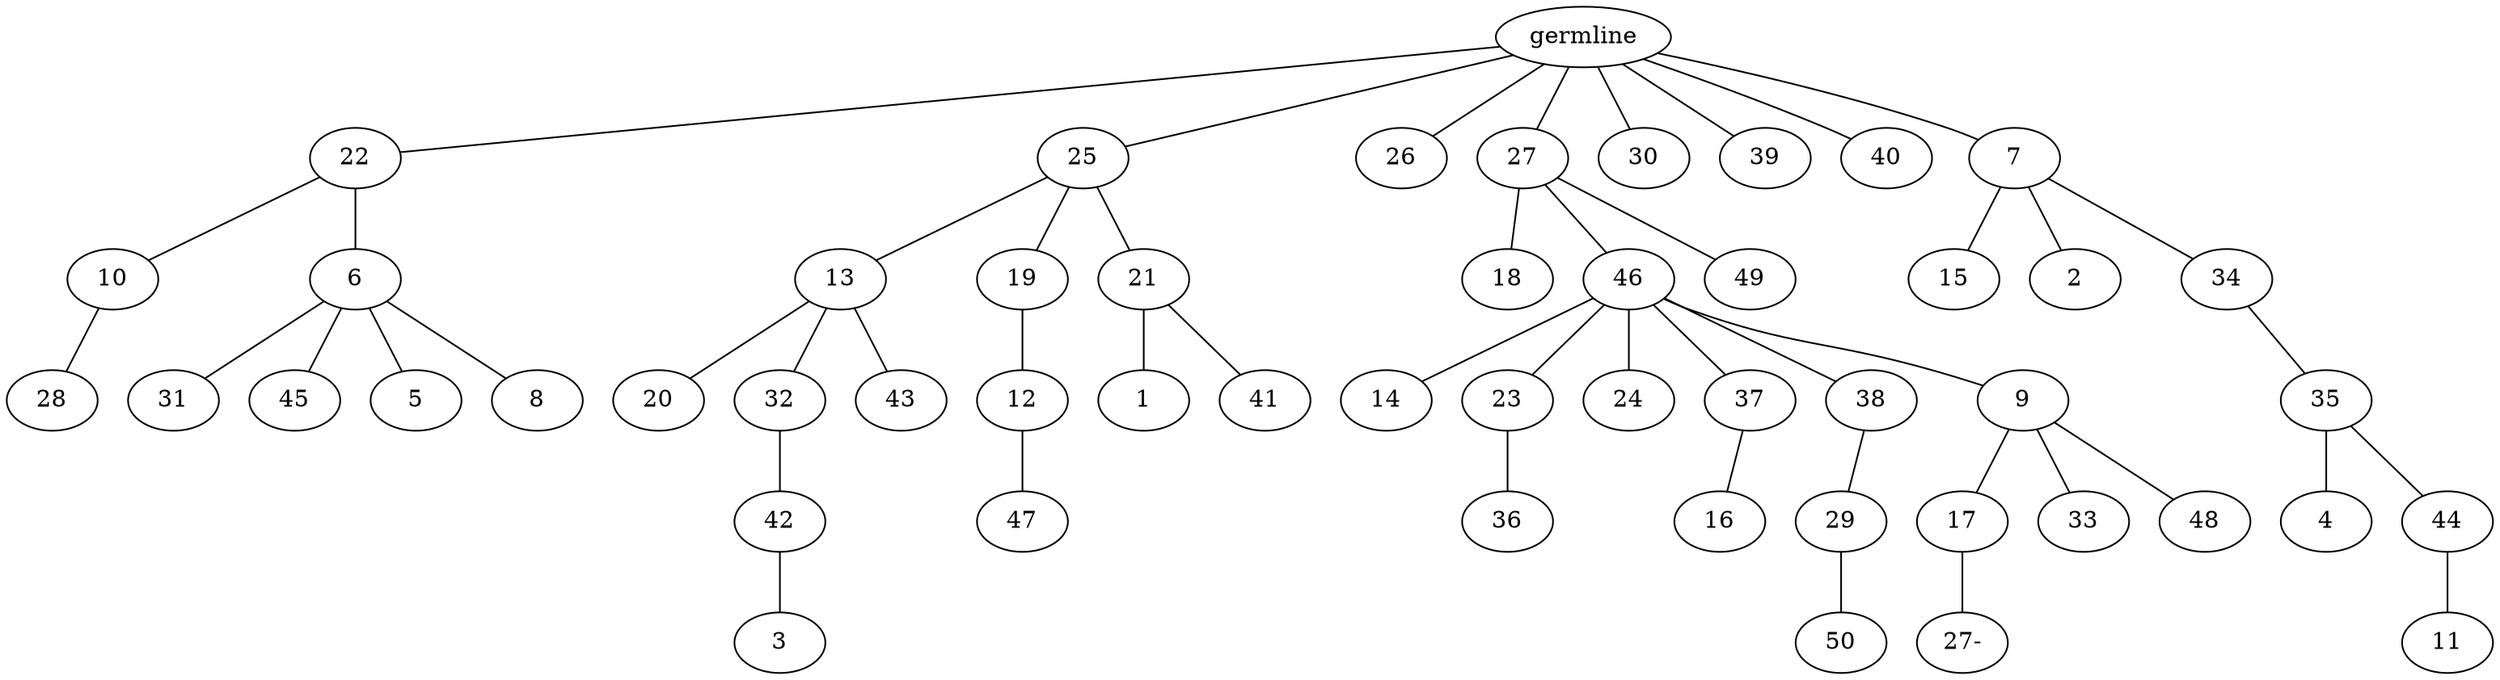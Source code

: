 graph tree {
    "140327693956336" [label="germline"];
    "140327694152368" [label="22"];
    "140327694637856" [label="10"];
    "140327694618528" [label="28"];
    "140327694636800" [label="6"];
    "140327694617568" [label="31"];
    "140327694618288" [label="45"];
    "140327694106336" [label="5"];
    "140327694106144" [label="8"];
    "140327694635408" [label="25"];
    "140327694636608" [label="13"];
    "140327694105760" [label="20"];
    "140327694103216" [label="32"];
    "140327694105424" [label="42"];
    "140327694106480" [label="3"];
    "140327694105808" [label="43"];
    "140327694635120" [label="19"];
    "140327694102640" [label="12"];
    "140327694340832" [label="47"];
    "140327694106000" [label="21"];
    "140327694340400" [label="1"];
    "140327694341072" [label="41"];
    "140327694617712" [label="26"];
    "140327694638720" [label="27"];
    "140327694341312" [label="18"];
    "140327694340784" [label="46"];
    "140327694340640" [label="14"];
    "140327694340688" [label="23"];
    "140327694341360" [label="36"];
    "140327694340160" [label="24"];
    "140327694341600" [label="37"];
    "140327694341696" [label="16"];
    "140327694341888" [label="38"];
    "140327694341456" [label="29"];
    "140327694341840" [label="50"];
    "140327694342272" [label="9"];
    "140327694342752" [label="17"];
    "140327694675824" [label="27-"];
    "140327694342032" [label="33"];
    "140327694342176" [label="48"];
    "140327694341504" [label="49"];
    "140327694618096" [label="30"];
    "140327694106576" [label="39"];
    "140327694106288" [label="40"];
    "140327694342224" [label="7"];
    "140327694342800" [label="15"];
    "140327694340256" [label="2"];
    "140327694341792" [label="34"];
    "140327694342704" [label="35"];
    "140327694342656" [label="4"];
    "140327694343280" [label="44"];
    "140327694343712" [label="11"];
    "140327693956336" -- "140327694152368";
    "140327693956336" -- "140327694635408";
    "140327693956336" -- "140327694617712";
    "140327693956336" -- "140327694638720";
    "140327693956336" -- "140327694618096";
    "140327693956336" -- "140327694106576";
    "140327693956336" -- "140327694106288";
    "140327693956336" -- "140327694342224";
    "140327694152368" -- "140327694637856";
    "140327694152368" -- "140327694636800";
    "140327694637856" -- "140327694618528";
    "140327694636800" -- "140327694617568";
    "140327694636800" -- "140327694618288";
    "140327694636800" -- "140327694106336";
    "140327694636800" -- "140327694106144";
    "140327694635408" -- "140327694636608";
    "140327694635408" -- "140327694635120";
    "140327694635408" -- "140327694106000";
    "140327694636608" -- "140327694105760";
    "140327694636608" -- "140327694103216";
    "140327694636608" -- "140327694105808";
    "140327694103216" -- "140327694105424";
    "140327694105424" -- "140327694106480";
    "140327694635120" -- "140327694102640";
    "140327694102640" -- "140327694340832";
    "140327694106000" -- "140327694340400";
    "140327694106000" -- "140327694341072";
    "140327694638720" -- "140327694341312";
    "140327694638720" -- "140327694340784";
    "140327694638720" -- "140327694341504";
    "140327694340784" -- "140327694340640";
    "140327694340784" -- "140327694340688";
    "140327694340784" -- "140327694340160";
    "140327694340784" -- "140327694341600";
    "140327694340784" -- "140327694341888";
    "140327694340784" -- "140327694342272";
    "140327694340688" -- "140327694341360";
    "140327694341600" -- "140327694341696";
    "140327694341888" -- "140327694341456";
    "140327694341456" -- "140327694341840";
    "140327694342272" -- "140327694342752";
    "140327694342272" -- "140327694342032";
    "140327694342272" -- "140327694342176";
    "140327694342752" -- "140327694675824";
    "140327694342224" -- "140327694342800";
    "140327694342224" -- "140327694340256";
    "140327694342224" -- "140327694341792";
    "140327694341792" -- "140327694342704";
    "140327694342704" -- "140327694342656";
    "140327694342704" -- "140327694343280";
    "140327694343280" -- "140327694343712";
}
